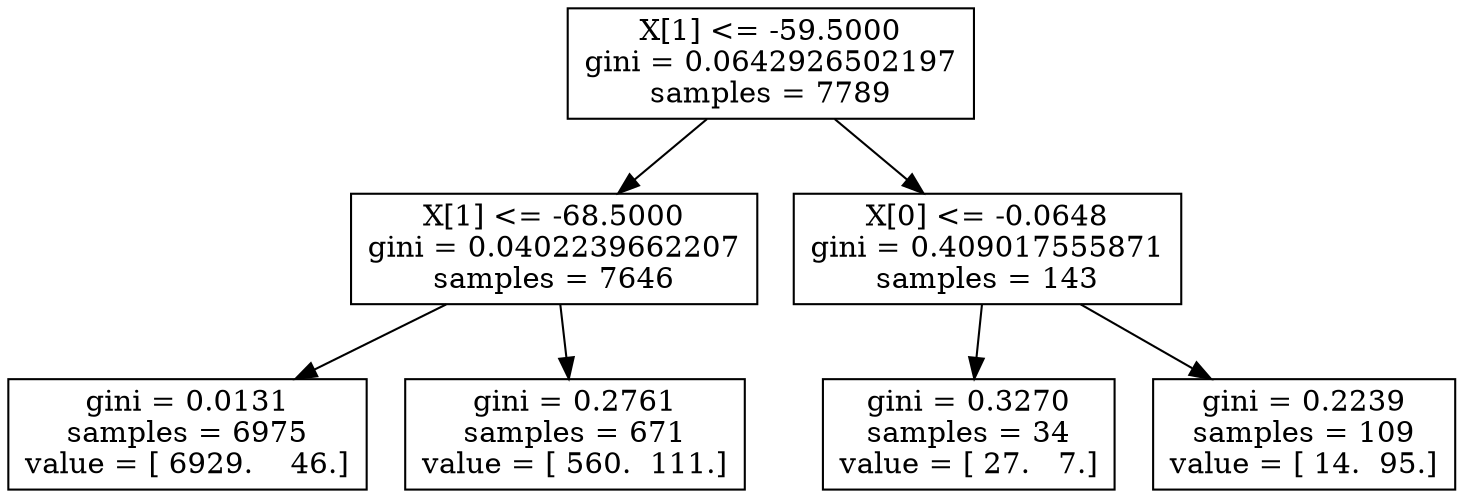 digraph Tree {
0 [label="X[1] <= -59.5000\ngini = 0.0642926502197\nsamples = 7789", shape="box"] ;
1 [label="X[1] <= -68.5000\ngini = 0.0402239662207\nsamples = 7646", shape="box"] ;
0 -> 1 ;
2 [label="gini = 0.0131\nsamples = 6975\nvalue = [ 6929.    46.]", shape="box"] ;
1 -> 2 ;
3 [label="gini = 0.2761\nsamples = 671\nvalue = [ 560.  111.]", shape="box"] ;
1 -> 3 ;
4 [label="X[0] <= -0.0648\ngini = 0.409017555871\nsamples = 143", shape="box"] ;
0 -> 4 ;
5 [label="gini = 0.3270\nsamples = 34\nvalue = [ 27.   7.]", shape="box"] ;
4 -> 5 ;
6 [label="gini = 0.2239\nsamples = 109\nvalue = [ 14.  95.]", shape="box"] ;
4 -> 6 ;
}